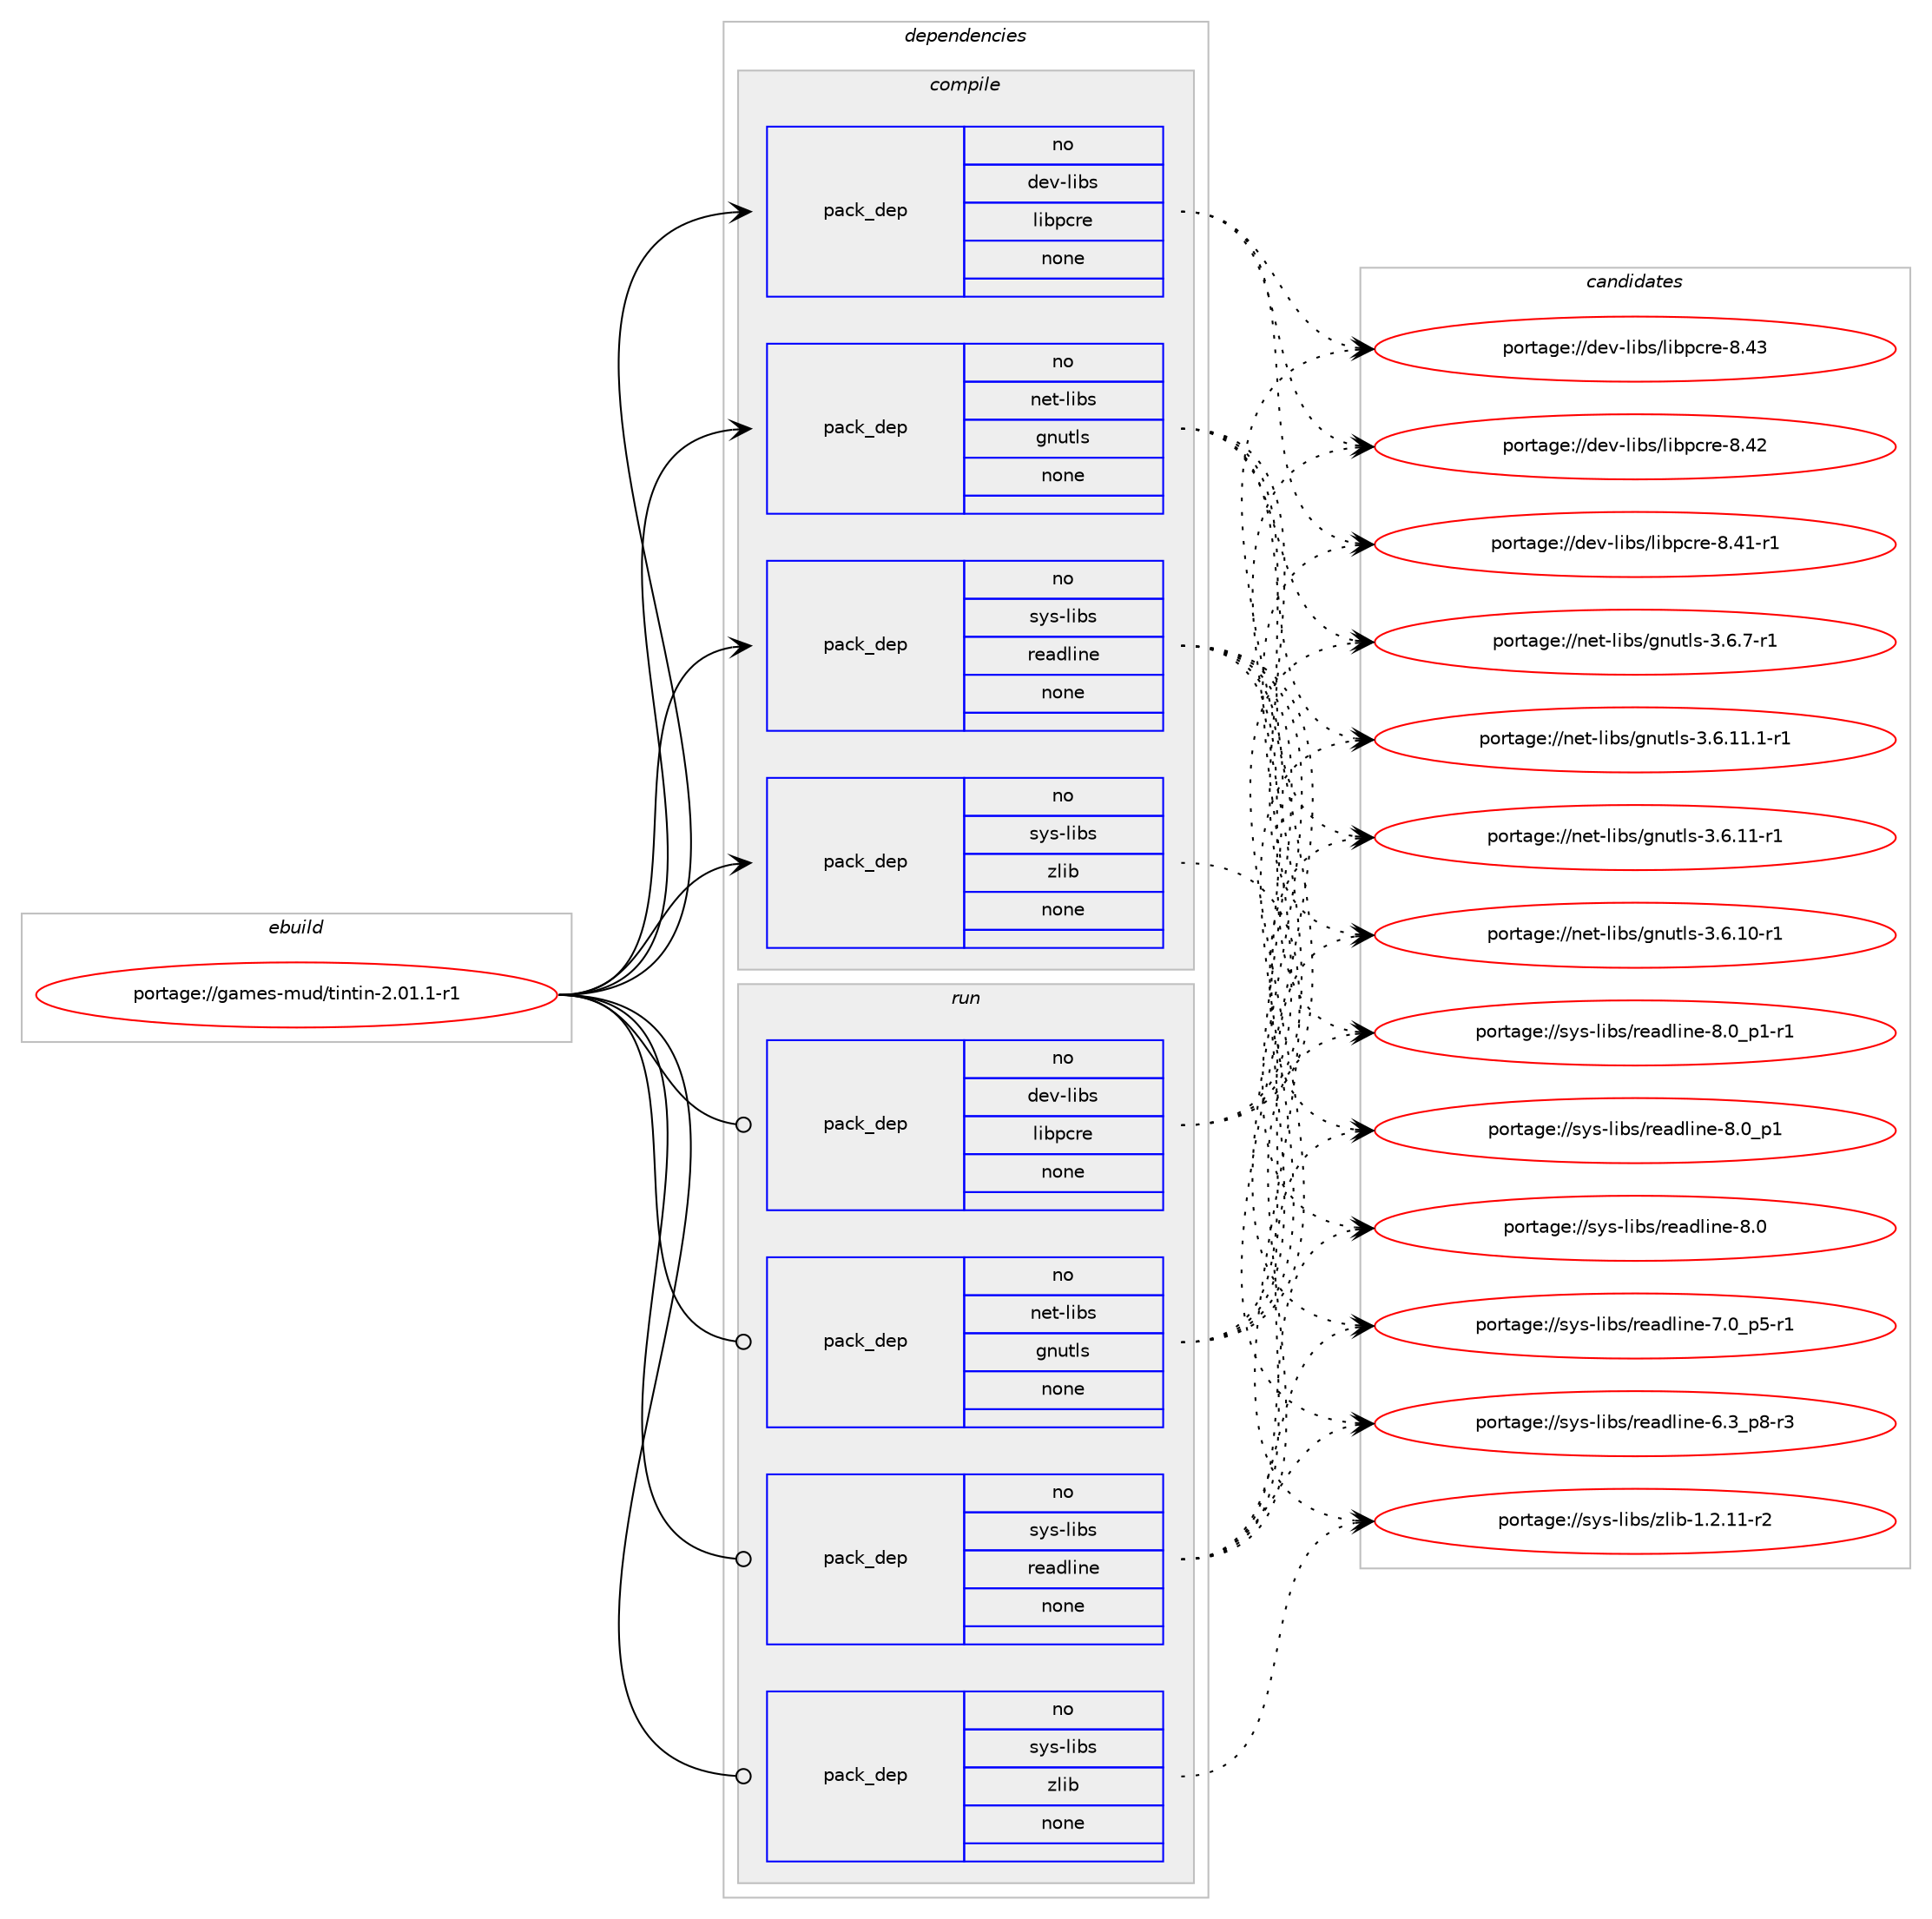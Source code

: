 digraph prolog {

# *************
# Graph options
# *************

newrank=true;
concentrate=true;
compound=true;
graph [rankdir=LR,fontname=Helvetica,fontsize=10,ranksep=1.5];#, ranksep=2.5, nodesep=0.2];
edge  [arrowhead=vee];
node  [fontname=Helvetica,fontsize=10];

# **********
# The ebuild
# **********

subgraph cluster_leftcol {
color=gray;
rank=same;
label=<<i>ebuild</i>>;
id [label="portage://games-mud/tintin-2.01.1-r1", color=red, width=4, href="../games-mud/tintin-2.01.1-r1.svg"];
}

# ****************
# The dependencies
# ****************

subgraph cluster_midcol {
color=gray;
label=<<i>dependencies</i>>;
subgraph cluster_compile {
fillcolor="#eeeeee";
style=filled;
label=<<i>compile</i>>;
subgraph pack444 {
dependency598 [label=<<TABLE BORDER="0" CELLBORDER="1" CELLSPACING="0" CELLPADDING="4" WIDTH="220"><TR><TD ROWSPAN="6" CELLPADDING="30">pack_dep</TD></TR><TR><TD WIDTH="110">no</TD></TR><TR><TD>dev-libs</TD></TR><TR><TD>libpcre</TD></TR><TR><TD>none</TD></TR><TR><TD></TD></TR></TABLE>>, shape=none, color=blue];
}
id:e -> dependency598:w [weight=20,style="solid",arrowhead="vee"];
subgraph pack445 {
dependency599 [label=<<TABLE BORDER="0" CELLBORDER="1" CELLSPACING="0" CELLPADDING="4" WIDTH="220"><TR><TD ROWSPAN="6" CELLPADDING="30">pack_dep</TD></TR><TR><TD WIDTH="110">no</TD></TR><TR><TD>net-libs</TD></TR><TR><TD>gnutls</TD></TR><TR><TD>none</TD></TR><TR><TD></TD></TR></TABLE>>, shape=none, color=blue];
}
id:e -> dependency599:w [weight=20,style="solid",arrowhead="vee"];
subgraph pack446 {
dependency600 [label=<<TABLE BORDER="0" CELLBORDER="1" CELLSPACING="0" CELLPADDING="4" WIDTH="220"><TR><TD ROWSPAN="6" CELLPADDING="30">pack_dep</TD></TR><TR><TD WIDTH="110">no</TD></TR><TR><TD>sys-libs</TD></TR><TR><TD>readline</TD></TR><TR><TD>none</TD></TR><TR><TD></TD></TR></TABLE>>, shape=none, color=blue];
}
id:e -> dependency600:w [weight=20,style="solid",arrowhead="vee"];
subgraph pack447 {
dependency601 [label=<<TABLE BORDER="0" CELLBORDER="1" CELLSPACING="0" CELLPADDING="4" WIDTH="220"><TR><TD ROWSPAN="6" CELLPADDING="30">pack_dep</TD></TR><TR><TD WIDTH="110">no</TD></TR><TR><TD>sys-libs</TD></TR><TR><TD>zlib</TD></TR><TR><TD>none</TD></TR><TR><TD></TD></TR></TABLE>>, shape=none, color=blue];
}
id:e -> dependency601:w [weight=20,style="solid",arrowhead="vee"];
}
subgraph cluster_compileandrun {
fillcolor="#eeeeee";
style=filled;
label=<<i>compile and run</i>>;
}
subgraph cluster_run {
fillcolor="#eeeeee";
style=filled;
label=<<i>run</i>>;
subgraph pack448 {
dependency602 [label=<<TABLE BORDER="0" CELLBORDER="1" CELLSPACING="0" CELLPADDING="4" WIDTH="220"><TR><TD ROWSPAN="6" CELLPADDING="30">pack_dep</TD></TR><TR><TD WIDTH="110">no</TD></TR><TR><TD>dev-libs</TD></TR><TR><TD>libpcre</TD></TR><TR><TD>none</TD></TR><TR><TD></TD></TR></TABLE>>, shape=none, color=blue];
}
id:e -> dependency602:w [weight=20,style="solid",arrowhead="odot"];
subgraph pack449 {
dependency603 [label=<<TABLE BORDER="0" CELLBORDER="1" CELLSPACING="0" CELLPADDING="4" WIDTH="220"><TR><TD ROWSPAN="6" CELLPADDING="30">pack_dep</TD></TR><TR><TD WIDTH="110">no</TD></TR><TR><TD>net-libs</TD></TR><TR><TD>gnutls</TD></TR><TR><TD>none</TD></TR><TR><TD></TD></TR></TABLE>>, shape=none, color=blue];
}
id:e -> dependency603:w [weight=20,style="solid",arrowhead="odot"];
subgraph pack450 {
dependency604 [label=<<TABLE BORDER="0" CELLBORDER="1" CELLSPACING="0" CELLPADDING="4" WIDTH="220"><TR><TD ROWSPAN="6" CELLPADDING="30">pack_dep</TD></TR><TR><TD WIDTH="110">no</TD></TR><TR><TD>sys-libs</TD></TR><TR><TD>readline</TD></TR><TR><TD>none</TD></TR><TR><TD></TD></TR></TABLE>>, shape=none, color=blue];
}
id:e -> dependency604:w [weight=20,style="solid",arrowhead="odot"];
subgraph pack451 {
dependency605 [label=<<TABLE BORDER="0" CELLBORDER="1" CELLSPACING="0" CELLPADDING="4" WIDTH="220"><TR><TD ROWSPAN="6" CELLPADDING="30">pack_dep</TD></TR><TR><TD WIDTH="110">no</TD></TR><TR><TD>sys-libs</TD></TR><TR><TD>zlib</TD></TR><TR><TD>none</TD></TR><TR><TD></TD></TR></TABLE>>, shape=none, color=blue];
}
id:e -> dependency605:w [weight=20,style="solid",arrowhead="odot"];
}
}

# **************
# The candidates
# **************

subgraph cluster_choices {
rank=same;
color=gray;
label=<<i>candidates</i>>;

subgraph choice444 {
color=black;
nodesep=1;
choice10010111845108105981154710810598112991141014556465251 [label="portage://dev-libs/libpcre-8.43", color=red, width=4,href="../dev-libs/libpcre-8.43.svg"];
choice10010111845108105981154710810598112991141014556465250 [label="portage://dev-libs/libpcre-8.42", color=red, width=4,href="../dev-libs/libpcre-8.42.svg"];
choice100101118451081059811547108105981129911410145564652494511449 [label="portage://dev-libs/libpcre-8.41-r1", color=red, width=4,href="../dev-libs/libpcre-8.41-r1.svg"];
dependency598:e -> choice10010111845108105981154710810598112991141014556465251:w [style=dotted,weight="100"];
dependency598:e -> choice10010111845108105981154710810598112991141014556465250:w [style=dotted,weight="100"];
dependency598:e -> choice100101118451081059811547108105981129911410145564652494511449:w [style=dotted,weight="100"];
}
subgraph choice445 {
color=black;
nodesep=1;
choice1101011164510810598115471031101171161081154551465446554511449 [label="portage://net-libs/gnutls-3.6.7-r1", color=red, width=4,href="../net-libs/gnutls-3.6.7-r1.svg"];
choice1101011164510810598115471031101171161081154551465446494946494511449 [label="portage://net-libs/gnutls-3.6.11.1-r1", color=red, width=4,href="../net-libs/gnutls-3.6.11.1-r1.svg"];
choice110101116451081059811547103110117116108115455146544649494511449 [label="portage://net-libs/gnutls-3.6.11-r1", color=red, width=4,href="../net-libs/gnutls-3.6.11-r1.svg"];
choice110101116451081059811547103110117116108115455146544649484511449 [label="portage://net-libs/gnutls-3.6.10-r1", color=red, width=4,href="../net-libs/gnutls-3.6.10-r1.svg"];
dependency599:e -> choice1101011164510810598115471031101171161081154551465446554511449:w [style=dotted,weight="100"];
dependency599:e -> choice1101011164510810598115471031101171161081154551465446494946494511449:w [style=dotted,weight="100"];
dependency599:e -> choice110101116451081059811547103110117116108115455146544649494511449:w [style=dotted,weight="100"];
dependency599:e -> choice110101116451081059811547103110117116108115455146544649484511449:w [style=dotted,weight="100"];
}
subgraph choice446 {
color=black;
nodesep=1;
choice115121115451081059811547114101971001081051101014556464895112494511449 [label="portage://sys-libs/readline-8.0_p1-r1", color=red, width=4,href="../sys-libs/readline-8.0_p1-r1.svg"];
choice11512111545108105981154711410197100108105110101455646489511249 [label="portage://sys-libs/readline-8.0_p1", color=red, width=4,href="../sys-libs/readline-8.0_p1.svg"];
choice1151211154510810598115471141019710010810511010145564648 [label="portage://sys-libs/readline-8.0", color=red, width=4,href="../sys-libs/readline-8.0.svg"];
choice115121115451081059811547114101971001081051101014555464895112534511449 [label="portage://sys-libs/readline-7.0_p5-r1", color=red, width=4,href="../sys-libs/readline-7.0_p5-r1.svg"];
choice115121115451081059811547114101971001081051101014554465195112564511451 [label="portage://sys-libs/readline-6.3_p8-r3", color=red, width=4,href="../sys-libs/readline-6.3_p8-r3.svg"];
dependency600:e -> choice115121115451081059811547114101971001081051101014556464895112494511449:w [style=dotted,weight="100"];
dependency600:e -> choice11512111545108105981154711410197100108105110101455646489511249:w [style=dotted,weight="100"];
dependency600:e -> choice1151211154510810598115471141019710010810511010145564648:w [style=dotted,weight="100"];
dependency600:e -> choice115121115451081059811547114101971001081051101014555464895112534511449:w [style=dotted,weight="100"];
dependency600:e -> choice115121115451081059811547114101971001081051101014554465195112564511451:w [style=dotted,weight="100"];
}
subgraph choice447 {
color=black;
nodesep=1;
choice11512111545108105981154712210810598454946504649494511450 [label="portage://sys-libs/zlib-1.2.11-r2", color=red, width=4,href="../sys-libs/zlib-1.2.11-r2.svg"];
dependency601:e -> choice11512111545108105981154712210810598454946504649494511450:w [style=dotted,weight="100"];
}
subgraph choice448 {
color=black;
nodesep=1;
choice10010111845108105981154710810598112991141014556465251 [label="portage://dev-libs/libpcre-8.43", color=red, width=4,href="../dev-libs/libpcre-8.43.svg"];
choice10010111845108105981154710810598112991141014556465250 [label="portage://dev-libs/libpcre-8.42", color=red, width=4,href="../dev-libs/libpcre-8.42.svg"];
choice100101118451081059811547108105981129911410145564652494511449 [label="portage://dev-libs/libpcre-8.41-r1", color=red, width=4,href="../dev-libs/libpcre-8.41-r1.svg"];
dependency602:e -> choice10010111845108105981154710810598112991141014556465251:w [style=dotted,weight="100"];
dependency602:e -> choice10010111845108105981154710810598112991141014556465250:w [style=dotted,weight="100"];
dependency602:e -> choice100101118451081059811547108105981129911410145564652494511449:w [style=dotted,weight="100"];
}
subgraph choice449 {
color=black;
nodesep=1;
choice1101011164510810598115471031101171161081154551465446554511449 [label="portage://net-libs/gnutls-3.6.7-r1", color=red, width=4,href="../net-libs/gnutls-3.6.7-r1.svg"];
choice1101011164510810598115471031101171161081154551465446494946494511449 [label="portage://net-libs/gnutls-3.6.11.1-r1", color=red, width=4,href="../net-libs/gnutls-3.6.11.1-r1.svg"];
choice110101116451081059811547103110117116108115455146544649494511449 [label="portage://net-libs/gnutls-3.6.11-r1", color=red, width=4,href="../net-libs/gnutls-3.6.11-r1.svg"];
choice110101116451081059811547103110117116108115455146544649484511449 [label="portage://net-libs/gnutls-3.6.10-r1", color=red, width=4,href="../net-libs/gnutls-3.6.10-r1.svg"];
dependency603:e -> choice1101011164510810598115471031101171161081154551465446554511449:w [style=dotted,weight="100"];
dependency603:e -> choice1101011164510810598115471031101171161081154551465446494946494511449:w [style=dotted,weight="100"];
dependency603:e -> choice110101116451081059811547103110117116108115455146544649494511449:w [style=dotted,weight="100"];
dependency603:e -> choice110101116451081059811547103110117116108115455146544649484511449:w [style=dotted,weight="100"];
}
subgraph choice450 {
color=black;
nodesep=1;
choice115121115451081059811547114101971001081051101014556464895112494511449 [label="portage://sys-libs/readline-8.0_p1-r1", color=red, width=4,href="../sys-libs/readline-8.0_p1-r1.svg"];
choice11512111545108105981154711410197100108105110101455646489511249 [label="portage://sys-libs/readline-8.0_p1", color=red, width=4,href="../sys-libs/readline-8.0_p1.svg"];
choice1151211154510810598115471141019710010810511010145564648 [label="portage://sys-libs/readline-8.0", color=red, width=4,href="../sys-libs/readline-8.0.svg"];
choice115121115451081059811547114101971001081051101014555464895112534511449 [label="portage://sys-libs/readline-7.0_p5-r1", color=red, width=4,href="../sys-libs/readline-7.0_p5-r1.svg"];
choice115121115451081059811547114101971001081051101014554465195112564511451 [label="portage://sys-libs/readline-6.3_p8-r3", color=red, width=4,href="../sys-libs/readline-6.3_p8-r3.svg"];
dependency604:e -> choice115121115451081059811547114101971001081051101014556464895112494511449:w [style=dotted,weight="100"];
dependency604:e -> choice11512111545108105981154711410197100108105110101455646489511249:w [style=dotted,weight="100"];
dependency604:e -> choice1151211154510810598115471141019710010810511010145564648:w [style=dotted,weight="100"];
dependency604:e -> choice115121115451081059811547114101971001081051101014555464895112534511449:w [style=dotted,weight="100"];
dependency604:e -> choice115121115451081059811547114101971001081051101014554465195112564511451:w [style=dotted,weight="100"];
}
subgraph choice451 {
color=black;
nodesep=1;
choice11512111545108105981154712210810598454946504649494511450 [label="portage://sys-libs/zlib-1.2.11-r2", color=red, width=4,href="../sys-libs/zlib-1.2.11-r2.svg"];
dependency605:e -> choice11512111545108105981154712210810598454946504649494511450:w [style=dotted,weight="100"];
}
}

}
